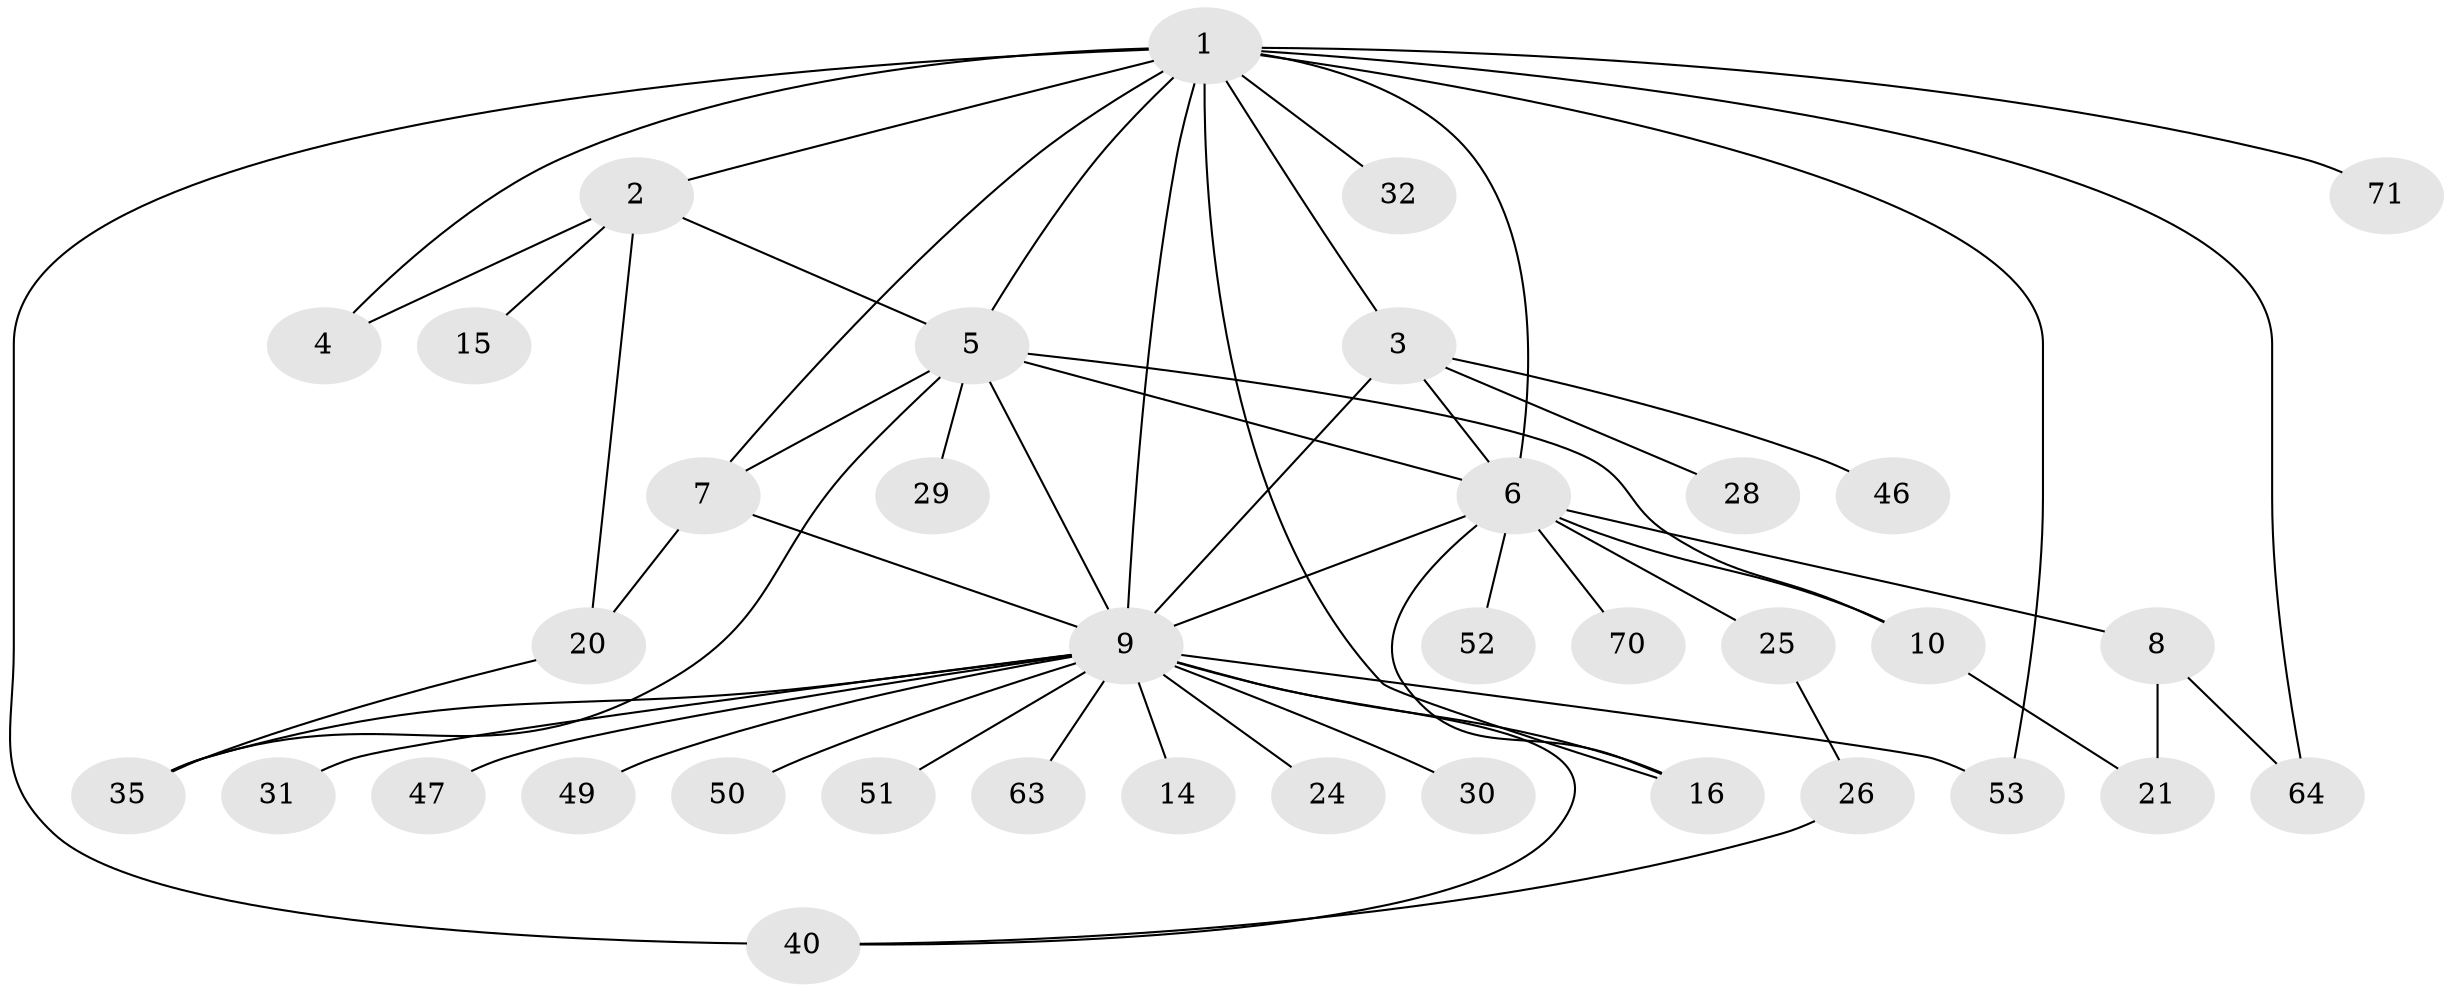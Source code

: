 // original degree distribution, {19: 0.0273972602739726, 6: 0.0273972602739726, 2: 0.1780821917808219, 9: 0.0136986301369863, 10: 0.0136986301369863, 4: 0.0958904109589041, 3: 0.1506849315068493, 7: 0.0273972602739726, 5: 0.0684931506849315, 1: 0.3972602739726027}
// Generated by graph-tools (version 1.1) at 2025/18/03/04/25 18:18:17]
// undirected, 36 vertices, 55 edges
graph export_dot {
graph [start="1"]
  node [color=gray90,style=filled];
  1;
  2;
  3;
  4;
  5 [super="+66+67+54+33+12+17"];
  6 [super="+45+18+22"];
  7 [super="+23+11"];
  8;
  9 [super="+13"];
  10 [super="+34+36"];
  14;
  15;
  16 [super="+73"];
  20 [super="+43"];
  21 [super="+41+38"];
  24;
  25;
  26 [super="+39+44"];
  28;
  29;
  30 [super="+69+37"];
  31;
  32;
  35 [super="+48"];
  40 [super="+55"];
  46;
  47;
  49;
  50;
  51;
  52;
  53;
  63;
  64;
  70;
  71;
  1 -- 2;
  1 -- 3;
  1 -- 4;
  1 -- 6 [weight=4];
  1 -- 7;
  1 -- 9 [weight=2];
  1 -- 16;
  1 -- 32;
  1 -- 40 [weight=2];
  1 -- 53;
  1 -- 64;
  1 -- 71;
  1 -- 5 [weight=2];
  2 -- 4;
  2 -- 5 [weight=2];
  2 -- 15;
  2 -- 20;
  3 -- 28;
  3 -- 46;
  3 -- 9;
  3 -- 6 [weight=2];
  5 -- 9 [weight=2];
  5 -- 10;
  5 -- 29;
  5 -- 7 [weight=2];
  5 -- 35;
  5 -- 6;
  6 -- 8;
  6 -- 10 [weight=2];
  6 -- 25 [weight=2];
  6 -- 52;
  6 -- 16;
  6 -- 70;
  6 -- 9 [weight=2];
  7 -- 9;
  7 -- 20;
  8 -- 21;
  8 -- 64;
  9 -- 47;
  9 -- 16;
  9 -- 14;
  9 -- 24;
  9 -- 30;
  9 -- 31;
  9 -- 35;
  9 -- 40;
  9 -- 49;
  9 -- 50;
  9 -- 51;
  9 -- 53;
  9 -- 63;
  10 -- 21;
  20 -- 35;
  25 -- 26;
  26 -- 40;
}
